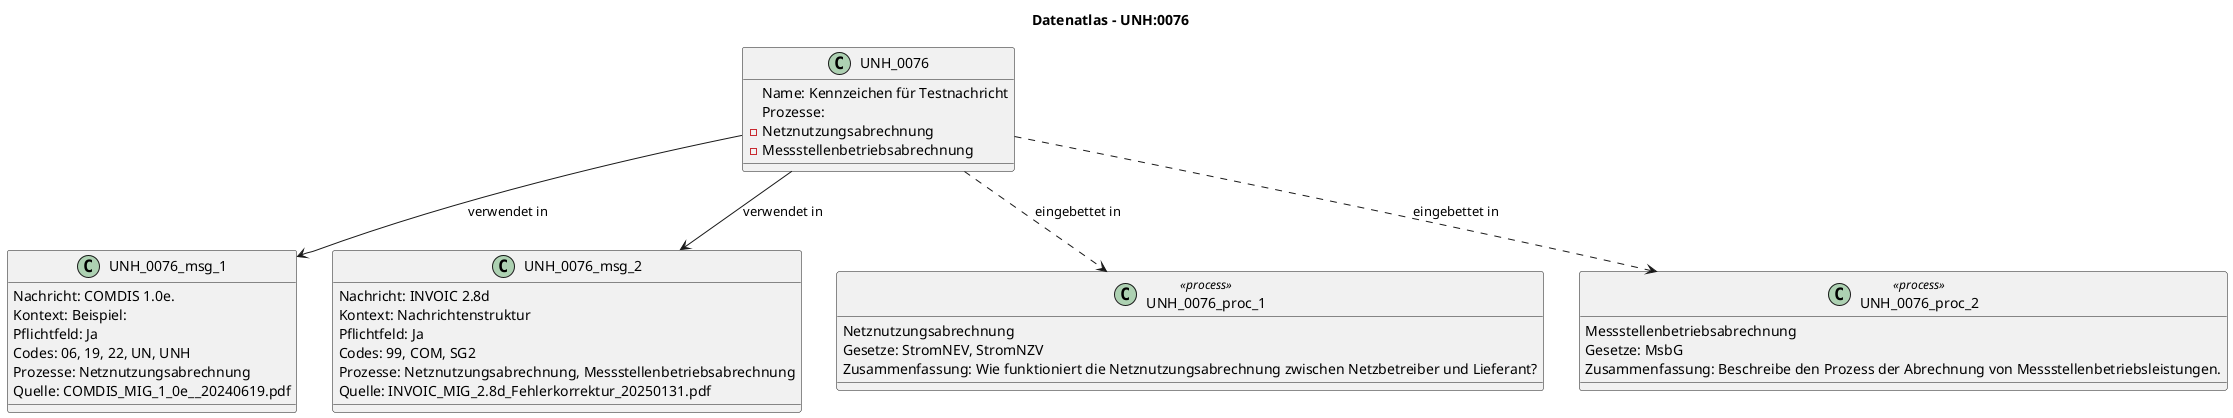 @startuml
title Datenatlas – UNH:0076
class UNH_0076 {
  Name: Kennzeichen für Testnachricht
  Prozesse:
    - Netznutzungsabrechnung
    - Messstellenbetriebsabrechnung
}
class UNH_0076_msg_1 {
  Nachricht: COMDIS 1.0e.
  Kontext: Beispiel:
  Pflichtfeld: Ja
  Codes: 06, 19, 22, UN, UNH
  Prozesse: Netznutzungsabrechnung
  Quelle: COMDIS_MIG_1_0e__20240619.pdf
}
UNH_0076 --> UNH_0076_msg_1 : verwendet in
class UNH_0076_msg_2 {
  Nachricht: INVOIC 2.8d
  Kontext: Nachrichtenstruktur
  Pflichtfeld: Ja
  Codes: 99, COM, SG2
  Prozesse: Netznutzungsabrechnung, Messstellenbetriebsabrechnung
  Quelle: INVOIC_MIG_2.8d_Fehlerkorrektur_20250131.pdf
}
UNH_0076 --> UNH_0076_msg_2 : verwendet in
class UNH_0076_proc_1 <<process>> {
  Netznutzungsabrechnung
  Gesetze: StromNEV, StromNZV
  Zusammenfassung: Wie funktioniert die Netznutzungsabrechnung zwischen Netzbetreiber und Lieferant?
}
UNH_0076 ..> UNH_0076_proc_1 : eingebettet in
class UNH_0076_proc_2 <<process>> {
  Messstellenbetriebsabrechnung
  Gesetze: MsbG
  Zusammenfassung: Beschreibe den Prozess der Abrechnung von Messstellenbetriebsleistungen.
}
UNH_0076 ..> UNH_0076_proc_2 : eingebettet in
@enduml